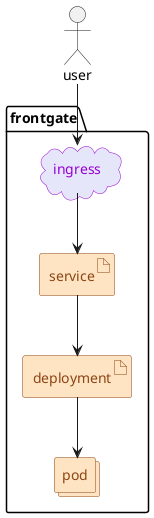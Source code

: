 @startuml
<style>
artifact {
  BackgroundColor bisque
  LineColor saddlebrown
  FontColor saddlebrown
}
collections {
  BackgroundColor bisque
  LineColor saddlebrown
  FontColor saddlebrown
}
cloud {
  BackgroundColor lavender
  LineColor darkviolet
  FontColor darkviolet
}
</style>

actor user
package "frontgate" as frontgate {
  cloud ingress as front_ingress
  artifact service as front_service
  artifact deployment as front_deployment
  collections pod as front_pod
}

user --> front_ingress
front_ingress --> front_service
front_service --> front_deployment
front_deployment --> front_pod
@enduml

